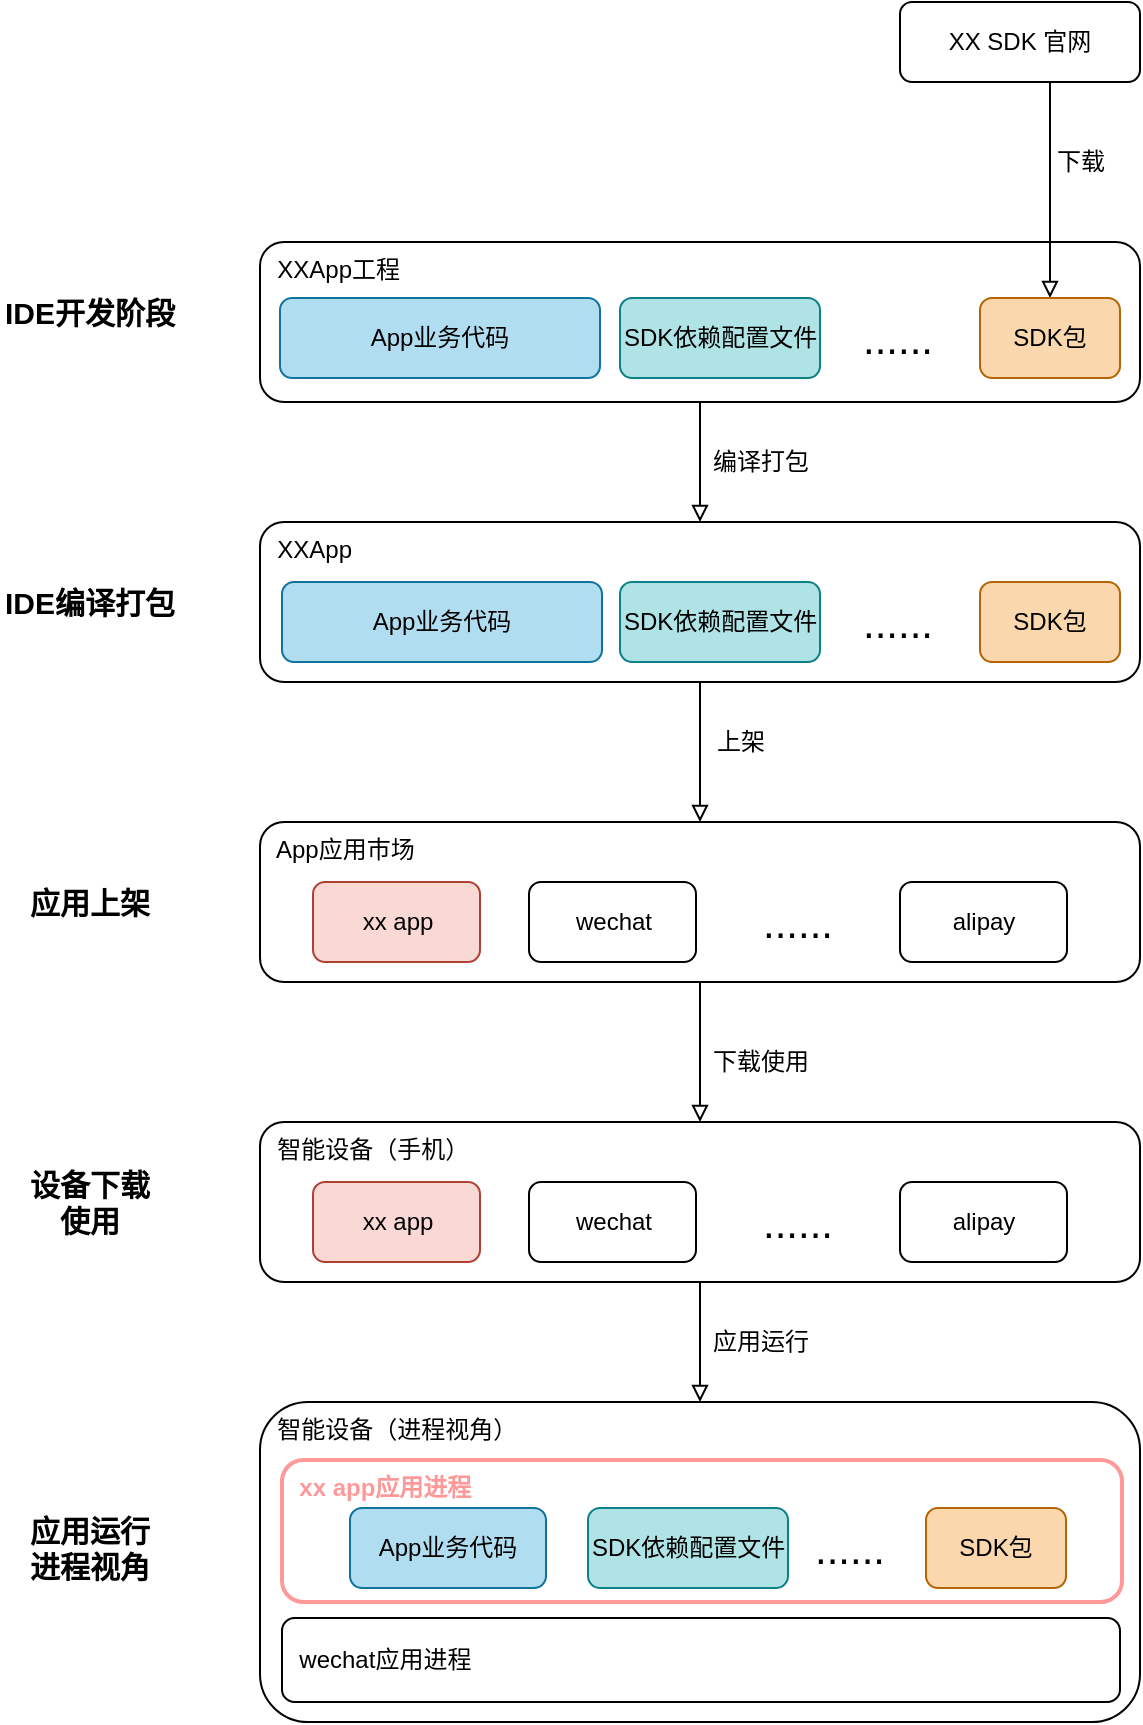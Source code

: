 <mxfile version="13.0.9" type="github">
  <diagram id="C5RBs43oDa-KdzZeNtuy" name="Page-1">
    <mxGraphModel dx="1422" dy="794" grid="1" gridSize="10" guides="1" tooltips="1" connect="1" arrows="1" fold="1" page="1" pageScale="1" pageWidth="827" pageHeight="1169" math="0" shadow="0">
      <root>
        <mxCell id="WIyWlLk6GJQsqaUBKTNV-0" />
        <mxCell id="WIyWlLk6GJQsqaUBKTNV-1" parent="WIyWlLk6GJQsqaUBKTNV-0" />
        <mxCell id="BQ5K8KIelSez1FVN6mCY-18" value="编译打包" style="edgeStyle=orthogonalEdgeStyle;rounded=0;orthogonalLoop=1;jettySize=auto;html=1;exitX=0.5;exitY=1;exitDx=0;exitDy=0;entryX=0.5;entryY=0;entryDx=0;entryDy=0;endArrow=block;endFill=0;fontSize=12;" edge="1" parent="WIyWlLk6GJQsqaUBKTNV-1" source="WIyWlLk6GJQsqaUBKTNV-3" target="WIyWlLk6GJQsqaUBKTNV-11">
          <mxGeometry y="30" relative="1" as="geometry">
            <Array as="points">
              <mxPoint x="420" y="310" />
              <mxPoint x="420" y="310" />
            </Array>
            <mxPoint as="offset" />
          </mxGeometry>
        </mxCell>
        <mxCell id="WIyWlLk6GJQsqaUBKTNV-3" value="&amp;nbsp; XXApp工程" style="rounded=1;whiteSpace=wrap;html=1;fontSize=12;glass=0;strokeWidth=1;shadow=0;align=left;verticalAlign=top;" parent="WIyWlLk6GJQsqaUBKTNV-1" vertex="1">
          <mxGeometry x="200" y="200" width="440" height="80" as="geometry" />
        </mxCell>
        <mxCell id="BQ5K8KIelSez1FVN6mCY-25" value="上架" style="edgeStyle=orthogonalEdgeStyle;rounded=0;orthogonalLoop=1;jettySize=auto;html=1;exitX=0.5;exitY=1;exitDx=0;exitDy=0;entryX=0.5;entryY=0;entryDx=0;entryDy=0;endArrow=block;endFill=0;fontSize=12;strokeWidth=1;" edge="1" parent="WIyWlLk6GJQsqaUBKTNV-1" source="WIyWlLk6GJQsqaUBKTNV-11" target="BQ5K8KIelSez1FVN6mCY-19">
          <mxGeometry x="-0.143" y="20" relative="1" as="geometry">
            <Array as="points">
              <mxPoint x="420" y="450" />
              <mxPoint x="420" y="450" />
            </Array>
            <mxPoint as="offset" />
          </mxGeometry>
        </mxCell>
        <mxCell id="WIyWlLk6GJQsqaUBKTNV-11" value="&amp;nbsp; XXApp" style="rounded=1;whiteSpace=wrap;html=1;fontSize=12;glass=0;strokeWidth=1;shadow=0;align=left;verticalAlign=top;" parent="WIyWlLk6GJQsqaUBKTNV-1" vertex="1">
          <mxGeometry x="200" y="340" width="440" height="80" as="geometry" />
        </mxCell>
        <mxCell id="BQ5K8KIelSez1FVN6mCY-11" style="edgeStyle=orthogonalEdgeStyle;rounded=0;orthogonalLoop=1;jettySize=auto;html=1;exitX=0.5;exitY=1;exitDx=0;exitDy=0;endArrow=block;endFill=0;fontSize=15;" edge="1" parent="WIyWlLk6GJQsqaUBKTNV-1" source="BQ5K8KIelSez1FVN6mCY-0" target="BQ5K8KIelSez1FVN6mCY-9">
          <mxGeometry relative="1" as="geometry">
            <Array as="points">
              <mxPoint x="595" y="120" />
            </Array>
          </mxGeometry>
        </mxCell>
        <mxCell id="BQ5K8KIelSez1FVN6mCY-12" value="下载" style="edgeLabel;html=1;align=center;verticalAlign=middle;resizable=0;points=[];fontSize=12;" vertex="1" connectable="0" parent="BQ5K8KIelSez1FVN6mCY-11">
          <mxGeometry x="-0.113" y="2" relative="1" as="geometry">
            <mxPoint x="13" as="offset" />
          </mxGeometry>
        </mxCell>
        <mxCell id="BQ5K8KIelSez1FVN6mCY-0" value="XX SDK 官网" style="rounded=1;whiteSpace=wrap;html=1;fontSize=12;glass=0;strokeWidth=1;shadow=0;" vertex="1" parent="WIyWlLk6GJQsqaUBKTNV-1">
          <mxGeometry x="520" y="80" width="120" height="40" as="geometry" />
        </mxCell>
        <mxCell id="BQ5K8KIelSez1FVN6mCY-3" value="&lt;font style=&quot;font-size: 15px&quot;&gt;&lt;b&gt;IDE开发阶段&lt;/b&gt;&lt;/font&gt;" style="text;html=1;strokeColor=none;fillColor=none;align=center;verticalAlign=middle;whiteSpace=wrap;rounded=0;fontSize=15;" vertex="1" parent="WIyWlLk6GJQsqaUBKTNV-1">
          <mxGeometry x="70" y="215" width="90" height="40" as="geometry" />
        </mxCell>
        <mxCell id="BQ5K8KIelSez1FVN6mCY-5" value="App业务代码" style="rounded=1;whiteSpace=wrap;html=1;align=center;fillColor=#b1ddf0;strokeColor=#10739e;" vertex="1" parent="WIyWlLk6GJQsqaUBKTNV-1">
          <mxGeometry x="210" y="228" width="160" height="40" as="geometry" />
        </mxCell>
        <mxCell id="BQ5K8KIelSez1FVN6mCY-8" value="SDK依赖配置文件" style="rounded=1;whiteSpace=wrap;html=1;align=left;fillColor=#b0e3e6;strokeColor=#0e8088;" vertex="1" parent="WIyWlLk6GJQsqaUBKTNV-1">
          <mxGeometry x="380" y="228" width="100" height="40" as="geometry" />
        </mxCell>
        <mxCell id="BQ5K8KIelSez1FVN6mCY-9" value="SDK包" style="rounded=1;whiteSpace=wrap;html=1;align=center;fillColor=#fad7ac;strokeColor=#b46504;" vertex="1" parent="WIyWlLk6GJQsqaUBKTNV-1">
          <mxGeometry x="560" y="228" width="70" height="40" as="geometry" />
        </mxCell>
        <mxCell id="BQ5K8KIelSez1FVN6mCY-10" value="&lt;font style=&quot;font-size: 21px&quot;&gt;......&lt;/font&gt;" style="rounded=1;whiteSpace=wrap;html=1;align=center;fillColor=none;gradientColor=none;strokeColor=none;" vertex="1" parent="WIyWlLk6GJQsqaUBKTNV-1">
          <mxGeometry x="494" y="228" width="50" height="40" as="geometry" />
        </mxCell>
        <mxCell id="BQ5K8KIelSez1FVN6mCY-13" value="App业务代码" style="rounded=1;whiteSpace=wrap;html=1;align=center;fillColor=#b1ddf0;strokeColor=#10739e;" vertex="1" parent="WIyWlLk6GJQsqaUBKTNV-1">
          <mxGeometry x="211" y="370" width="160" height="40" as="geometry" />
        </mxCell>
        <mxCell id="BQ5K8KIelSez1FVN6mCY-14" value="SDK依赖配置文件" style="rounded=1;whiteSpace=wrap;html=1;align=left;fillColor=#b0e3e6;strokeColor=#0e8088;" vertex="1" parent="WIyWlLk6GJQsqaUBKTNV-1">
          <mxGeometry x="380" y="370" width="100" height="40" as="geometry" />
        </mxCell>
        <mxCell id="BQ5K8KIelSez1FVN6mCY-15" value="&lt;font style=&quot;font-size: 21px&quot;&gt;......&lt;/font&gt;" style="rounded=1;whiteSpace=wrap;html=1;align=center;fillColor=none;gradientColor=none;strokeColor=none;" vertex="1" parent="WIyWlLk6GJQsqaUBKTNV-1">
          <mxGeometry x="494" y="370" width="50" height="40" as="geometry" />
        </mxCell>
        <mxCell id="BQ5K8KIelSez1FVN6mCY-16" value="SDK包" style="rounded=1;whiteSpace=wrap;html=1;align=center;fillColor=#fad7ac;strokeColor=#b46504;" vertex="1" parent="WIyWlLk6GJQsqaUBKTNV-1">
          <mxGeometry x="560" y="370" width="70" height="40" as="geometry" />
        </mxCell>
        <mxCell id="BQ5K8KIelSez1FVN6mCY-33" value="下载使用" style="edgeStyle=orthogonalEdgeStyle;rounded=0;orthogonalLoop=1;jettySize=auto;html=1;exitX=0.5;exitY=1;exitDx=0;exitDy=0;entryX=0.5;entryY=0;entryDx=0;entryDy=0;endArrow=block;endFill=0;fontSize=12;strokeWidth=1;" edge="1" parent="WIyWlLk6GJQsqaUBKTNV-1" source="BQ5K8KIelSez1FVN6mCY-19" target="BQ5K8KIelSez1FVN6mCY-28">
          <mxGeometry x="0.143" y="30" relative="1" as="geometry">
            <mxPoint as="offset" />
          </mxGeometry>
        </mxCell>
        <mxCell id="BQ5K8KIelSez1FVN6mCY-19" value="&amp;nbsp; App应用市场" style="rounded=1;whiteSpace=wrap;html=1;fontSize=12;glass=0;strokeWidth=1;shadow=0;align=left;verticalAlign=top;" vertex="1" parent="WIyWlLk6GJQsqaUBKTNV-1">
          <mxGeometry x="200" y="490" width="440" height="80" as="geometry" />
        </mxCell>
        <mxCell id="BQ5K8KIelSez1FVN6mCY-20" value="xx app" style="rounded=1;whiteSpace=wrap;html=1;align=center;fillColor=#fad9d5;strokeColor=#ae4132;" vertex="1" parent="WIyWlLk6GJQsqaUBKTNV-1">
          <mxGeometry x="226.5" y="520" width="83.5" height="40" as="geometry" />
        </mxCell>
        <mxCell id="BQ5K8KIelSez1FVN6mCY-21" value="&lt;font style=&quot;font-size: 21px&quot;&gt;......&lt;/font&gt;" style="rounded=1;whiteSpace=wrap;html=1;align=center;fillColor=none;gradientColor=none;strokeColor=none;" vertex="1" parent="WIyWlLk6GJQsqaUBKTNV-1">
          <mxGeometry x="444" y="520" width="50" height="40" as="geometry" />
        </mxCell>
        <mxCell id="BQ5K8KIelSez1FVN6mCY-23" value="wechat" style="rounded=1;whiteSpace=wrap;html=1;align=center;" vertex="1" parent="WIyWlLk6GJQsqaUBKTNV-1">
          <mxGeometry x="334.5" y="520" width="83.5" height="40" as="geometry" />
        </mxCell>
        <mxCell id="BQ5K8KIelSez1FVN6mCY-24" value="alipay" style="rounded=1;whiteSpace=wrap;html=1;align=center;" vertex="1" parent="WIyWlLk6GJQsqaUBKTNV-1">
          <mxGeometry x="520" y="520" width="83.5" height="40" as="geometry" />
        </mxCell>
        <mxCell id="BQ5K8KIelSez1FVN6mCY-26" value="&lt;font style=&quot;font-size: 15px&quot;&gt;&lt;b&gt;IDE编译打包&lt;/b&gt;&lt;/font&gt;" style="text;html=1;strokeColor=none;fillColor=none;align=center;verticalAlign=middle;whiteSpace=wrap;rounded=0;fontSize=15;" vertex="1" parent="WIyWlLk6GJQsqaUBKTNV-1">
          <mxGeometry x="70" y="360" width="90" height="40" as="geometry" />
        </mxCell>
        <mxCell id="BQ5K8KIelSez1FVN6mCY-27" value="&lt;b&gt;应用上架&lt;/b&gt;" style="text;html=1;strokeColor=none;fillColor=none;align=center;verticalAlign=middle;whiteSpace=wrap;rounded=0;fontSize=15;" vertex="1" parent="WIyWlLk6GJQsqaUBKTNV-1">
          <mxGeometry x="70" y="510" width="90" height="40" as="geometry" />
        </mxCell>
        <mxCell id="BQ5K8KIelSez1FVN6mCY-50" value="应用运行" style="edgeStyle=orthogonalEdgeStyle;rounded=0;orthogonalLoop=1;jettySize=auto;html=1;exitX=0.5;exitY=1;exitDx=0;exitDy=0;entryX=0.5;entryY=0;entryDx=0;entryDy=0;endArrow=block;endFill=0;strokeWidth=1;fontSize=12;fontColor=#000000;" edge="1" parent="WIyWlLk6GJQsqaUBKTNV-1" source="BQ5K8KIelSez1FVN6mCY-28" target="BQ5K8KIelSez1FVN6mCY-35">
          <mxGeometry y="30" relative="1" as="geometry">
            <mxPoint as="offset" />
          </mxGeometry>
        </mxCell>
        <mxCell id="BQ5K8KIelSez1FVN6mCY-28" value="&amp;nbsp; 智能设备（手机）" style="rounded=1;whiteSpace=wrap;html=1;fontSize=12;glass=0;strokeWidth=1;shadow=0;align=left;verticalAlign=top;" vertex="1" parent="WIyWlLk6GJQsqaUBKTNV-1">
          <mxGeometry x="200" y="640" width="440" height="80" as="geometry" />
        </mxCell>
        <mxCell id="BQ5K8KIelSez1FVN6mCY-29" value="xx app" style="rounded=1;whiteSpace=wrap;html=1;align=center;fillColor=#fad9d5;strokeColor=#ae4132;" vertex="1" parent="WIyWlLk6GJQsqaUBKTNV-1">
          <mxGeometry x="226.5" y="670" width="83.5" height="40" as="geometry" />
        </mxCell>
        <mxCell id="BQ5K8KIelSez1FVN6mCY-30" value="&lt;font style=&quot;font-size: 21px&quot;&gt;......&lt;/font&gt;" style="rounded=1;whiteSpace=wrap;html=1;align=center;fillColor=none;gradientColor=none;strokeColor=none;" vertex="1" parent="WIyWlLk6GJQsqaUBKTNV-1">
          <mxGeometry x="444" y="670" width="50" height="40" as="geometry" />
        </mxCell>
        <mxCell id="BQ5K8KIelSez1FVN6mCY-31" value="wechat" style="rounded=1;whiteSpace=wrap;html=1;align=center;" vertex="1" parent="WIyWlLk6GJQsqaUBKTNV-1">
          <mxGeometry x="334.5" y="670" width="83.5" height="40" as="geometry" />
        </mxCell>
        <mxCell id="BQ5K8KIelSez1FVN6mCY-32" value="alipay" style="rounded=1;whiteSpace=wrap;html=1;align=center;" vertex="1" parent="WIyWlLk6GJQsqaUBKTNV-1">
          <mxGeometry x="520" y="670" width="83.5" height="40" as="geometry" />
        </mxCell>
        <mxCell id="BQ5K8KIelSez1FVN6mCY-34" value="&lt;b&gt;设备下载&lt;br&gt;使用&lt;/b&gt;" style="text;html=1;strokeColor=none;fillColor=none;align=center;verticalAlign=middle;whiteSpace=wrap;rounded=0;fontSize=15;" vertex="1" parent="WIyWlLk6GJQsqaUBKTNV-1">
          <mxGeometry x="70" y="660" width="90" height="40" as="geometry" />
        </mxCell>
        <mxCell id="BQ5K8KIelSez1FVN6mCY-35" value="&amp;nbsp; 智能设备（进程视角）" style="rounded=1;whiteSpace=wrap;html=1;fontSize=12;glass=0;strokeWidth=1;shadow=0;align=left;verticalAlign=top;" vertex="1" parent="WIyWlLk6GJQsqaUBKTNV-1">
          <mxGeometry x="200" y="780" width="440" height="160" as="geometry" />
        </mxCell>
        <mxCell id="BQ5K8KIelSez1FVN6mCY-36" value="App业务代码" style="rounded=1;whiteSpace=wrap;html=1;align=center;fillColor=#b1ddf0;strokeColor=#10739e;" vertex="1" parent="WIyWlLk6GJQsqaUBKTNV-1">
          <mxGeometry x="245" y="833" width="98" height="40" as="geometry" />
        </mxCell>
        <mxCell id="BQ5K8KIelSez1FVN6mCY-37" value="SDK依赖配置文件" style="rounded=1;whiteSpace=wrap;html=1;align=left;fillColor=#b0e3e6;strokeColor=#0e8088;" vertex="1" parent="WIyWlLk6GJQsqaUBKTNV-1">
          <mxGeometry x="364" y="833" width="100" height="40" as="geometry" />
        </mxCell>
        <mxCell id="BQ5K8KIelSez1FVN6mCY-38" value="SDK包" style="rounded=1;whiteSpace=wrap;html=1;align=center;fillColor=#fad7ac;strokeColor=#b46504;" vertex="1" parent="WIyWlLk6GJQsqaUBKTNV-1">
          <mxGeometry x="533" y="833" width="70" height="40" as="geometry" />
        </mxCell>
        <mxCell id="BQ5K8KIelSez1FVN6mCY-39" value="&lt;font style=&quot;font-size: 21px&quot;&gt;......&lt;/font&gt;" style="rounded=1;whiteSpace=wrap;html=1;align=center;fillColor=none;gradientColor=none;strokeColor=none;" vertex="1" parent="WIyWlLk6GJQsqaUBKTNV-1">
          <mxGeometry x="470" y="833" width="50" height="40" as="geometry" />
        </mxCell>
        <mxCell id="BQ5K8KIelSez1FVN6mCY-40" value="&lt;b&gt;&lt;font color=&quot;#ff9999&quot;&gt;&amp;nbsp; xx app应用进程&lt;/font&gt;&lt;/b&gt;" style="rounded=1;whiteSpace=wrap;html=1;fillColor=none;gradientColor=none;fontSize=12;align=left;verticalAlign=top;strokeColor=#FF9999;strokeWidth=2;" vertex="1" parent="WIyWlLk6GJQsqaUBKTNV-1">
          <mxGeometry x="211" y="809" width="420" height="71" as="geometry" />
        </mxCell>
        <mxCell id="BQ5K8KIelSez1FVN6mCY-45" value="&amp;nbsp; wechat应用进程" style="rounded=1;whiteSpace=wrap;html=1;fillColor=none;gradientColor=none;fontSize=12;align=left;" vertex="1" parent="WIyWlLk6GJQsqaUBKTNV-1">
          <mxGeometry x="211" y="888" width="419" height="42" as="geometry" />
        </mxCell>
        <mxCell id="BQ5K8KIelSez1FVN6mCY-51" value="&lt;b&gt;应用运行&lt;br&gt;进程视角&lt;/b&gt;" style="text;html=1;strokeColor=none;fillColor=none;align=center;verticalAlign=middle;whiteSpace=wrap;rounded=0;fontSize=15;" vertex="1" parent="WIyWlLk6GJQsqaUBKTNV-1">
          <mxGeometry x="70" y="833" width="90" height="40" as="geometry" />
        </mxCell>
      </root>
    </mxGraphModel>
  </diagram>
</mxfile>
